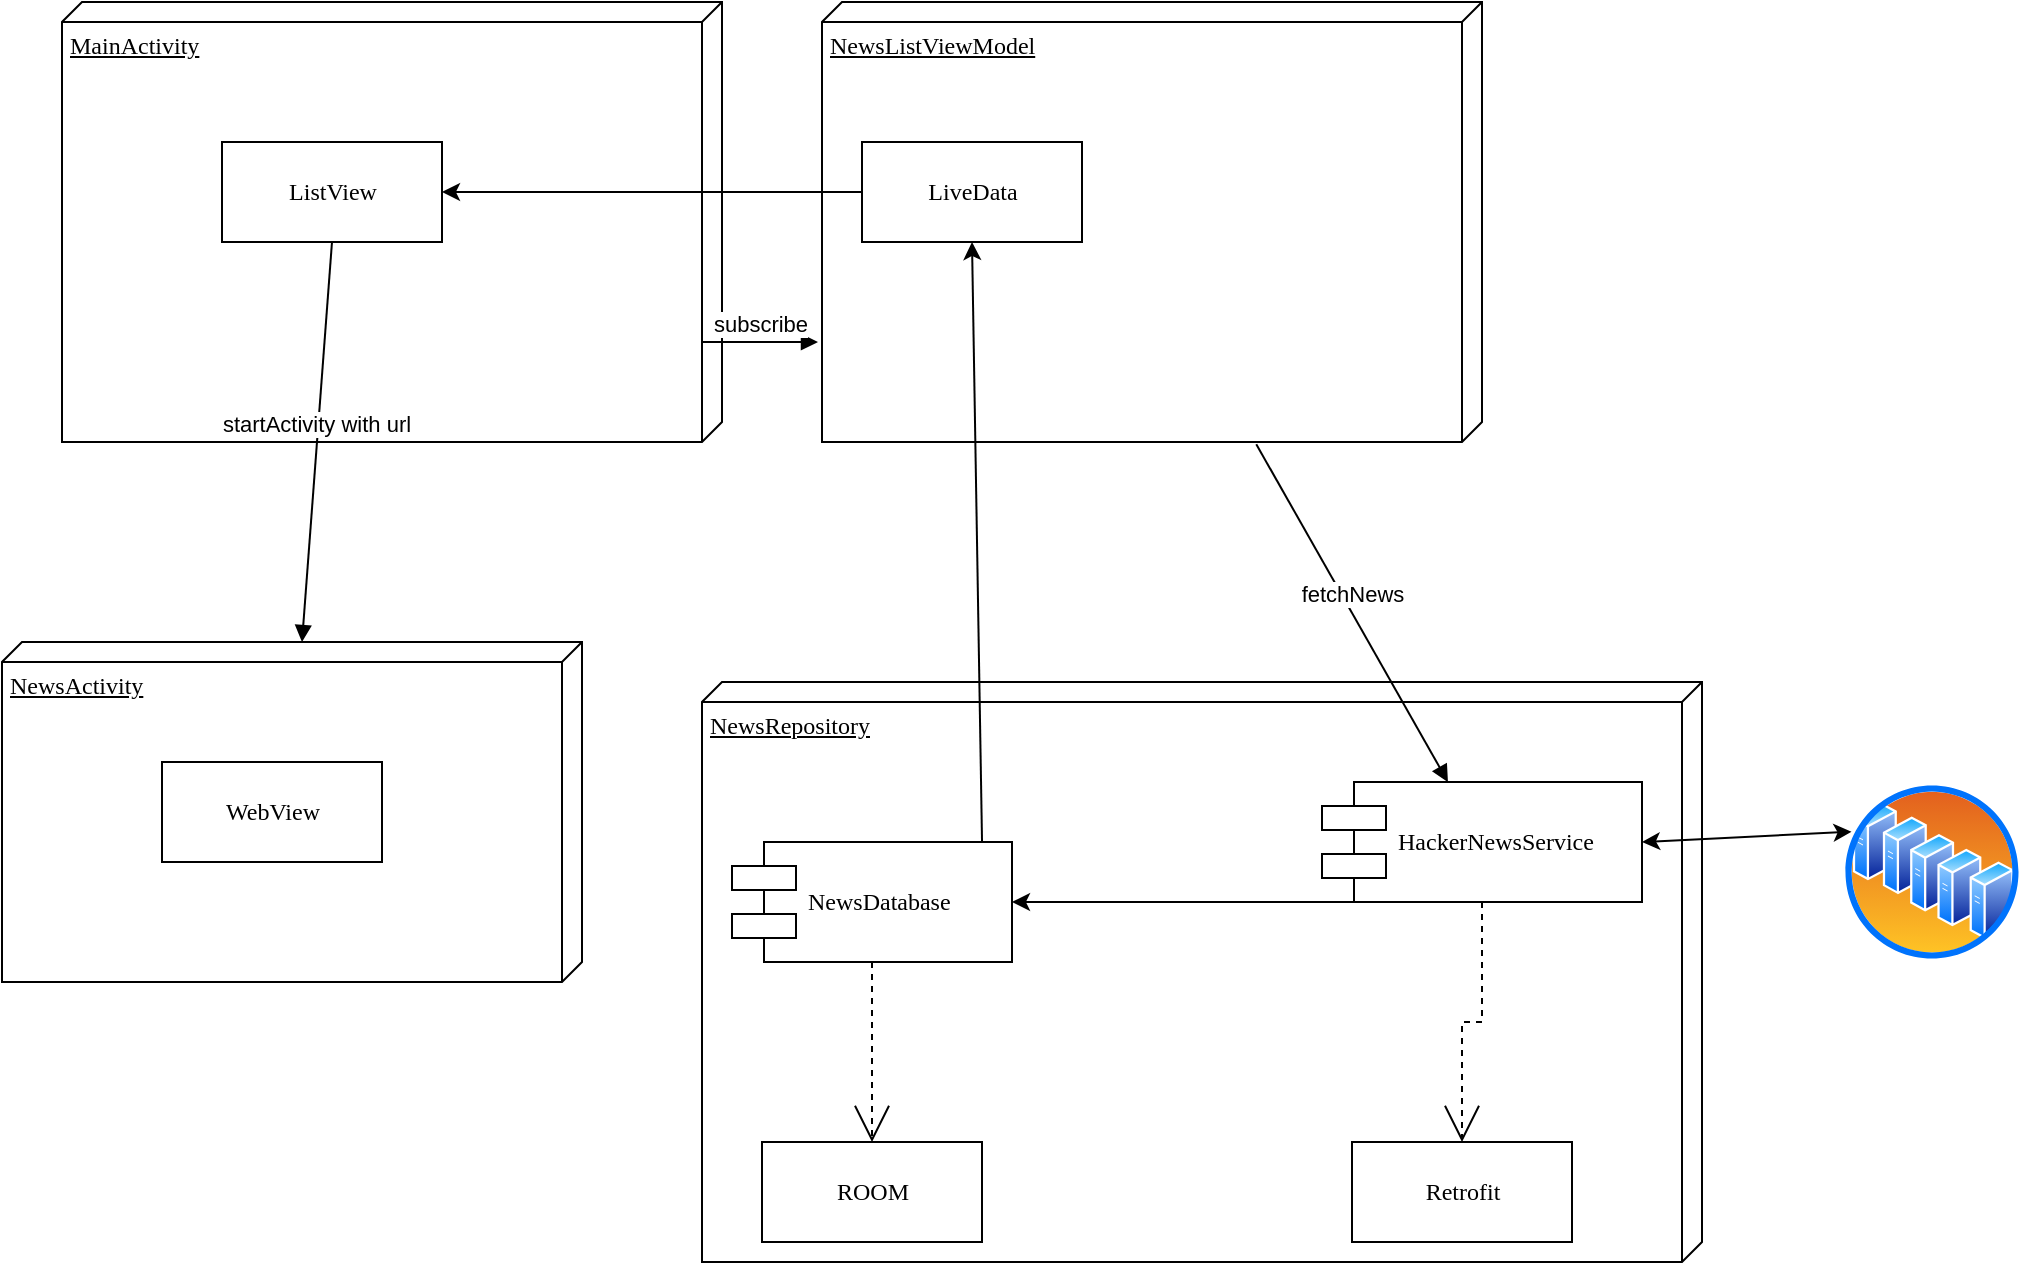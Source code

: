 <mxfile version="13.6.2" type="github">
  <diagram name="Page-1" id="5f0bae14-7c28-e335-631c-24af17079c00">
    <mxGraphModel dx="1186" dy="764" grid="1" gridSize="10" guides="1" tooltips="1" connect="1" arrows="1" fold="1" page="1" pageScale="1" pageWidth="1100" pageHeight="850" background="#ffffff" math="0" shadow="0">
      <root>
        <mxCell id="0" />
        <mxCell id="1" parent="0" />
        <mxCell id="39150e848f15840c-1" value="MainActivity" style="verticalAlign=top;align=left;spacingTop=8;spacingLeft=2;spacingRight=12;shape=cube;size=10;direction=south;fontStyle=4;html=1;rounded=0;shadow=0;comic=0;labelBackgroundColor=none;strokeWidth=1;fontFamily=Verdana;fontSize=12" parent="1" vertex="1">
          <mxGeometry x="50" y="70" width="330" height="220" as="geometry" />
        </mxCell>
        <mxCell id="39150e848f15840c-2" value="NewsListViewModel" style="verticalAlign=top;align=left;spacingTop=8;spacingLeft=2;spacingRight=12;shape=cube;size=10;direction=south;fontStyle=4;html=1;rounded=0;shadow=0;comic=0;labelBackgroundColor=none;strokeWidth=1;fontFamily=Verdana;fontSize=12" parent="1" vertex="1">
          <mxGeometry x="430" y="70" width="330" height="220" as="geometry" />
        </mxCell>
        <mxCell id="39150e848f15840c-3" value="NewsRepository" style="verticalAlign=top;align=left;spacingTop=8;spacingLeft=2;spacingRight=12;shape=cube;size=10;direction=south;fontStyle=4;html=1;rounded=0;shadow=0;comic=0;labelBackgroundColor=none;strokeWidth=1;fontFamily=Verdana;fontSize=12" parent="1" vertex="1">
          <mxGeometry x="370" y="410" width="500" height="290" as="geometry" />
        </mxCell>
        <mxCell id="39150e848f15840c-4" value="ListView" style="html=1;rounded=0;shadow=0;comic=0;labelBackgroundColor=none;strokeWidth=1;fontFamily=Verdana;fontSize=12;align=center;" parent="1" vertex="1">
          <mxGeometry x="130" y="140" width="110" height="50" as="geometry" />
        </mxCell>
        <mxCell id="39150e848f15840c-8" value="LiveData&lt;br&gt;" style="html=1;rounded=0;shadow=0;comic=0;labelBackgroundColor=none;strokeWidth=1;fontFamily=Verdana;fontSize=12;align=center;" parent="1" vertex="1">
          <mxGeometry x="450" y="140" width="110" height="50" as="geometry" />
        </mxCell>
        <mxCell id="39150e848f15840c-10" value="NewsDatabase&lt;br&gt;" style="shape=component;align=left;spacingLeft=36;rounded=0;shadow=0;comic=0;labelBackgroundColor=none;strokeWidth=1;fontFamily=Verdana;fontSize=12;html=1;" parent="1" vertex="1">
          <mxGeometry x="385" y="490" width="140" height="60" as="geometry" />
        </mxCell>
        <mxCell id="JW79nm86HifA4s67BdG7-1" value="HackerNewsService" style="shape=component;align=left;spacingLeft=36;rounded=0;shadow=0;comic=0;labelBackgroundColor=none;strokeWidth=1;fontFamily=Verdana;fontSize=12;html=1;" parent="1" vertex="1">
          <mxGeometry x="680" y="460" width="160" height="60" as="geometry" />
        </mxCell>
        <mxCell id="JW79nm86HifA4s67BdG7-2" value="" style="aspect=fixed;perimeter=ellipsePerimeter;html=1;align=center;shadow=0;dashed=0;spacingTop=3;image;image=img/lib/active_directory/server_farm.svg;" parent="1" vertex="1">
          <mxGeometry x="940" y="460" width="90" height="90" as="geometry" />
        </mxCell>
        <mxCell id="JW79nm86HifA4s67BdG7-6" value="ROOM" style="html=1;rounded=0;shadow=0;comic=0;labelBackgroundColor=none;strokeWidth=1;fontFamily=Verdana;fontSize=12;align=center;" parent="1" vertex="1">
          <mxGeometry x="400" y="640" width="110" height="50" as="geometry" />
        </mxCell>
        <mxCell id="JW79nm86HifA4s67BdG7-8" style="edgeStyle=orthogonalEdgeStyle;rounded=0;html=1;dashed=1;labelBackgroundColor=none;startArrow=none;startFill=0;startSize=8;endArrow=open;endFill=0;endSize=16;fontFamily=Verdana;fontSize=12;exitX=0.5;exitY=1;exitDx=0;exitDy=0;entryX=0.5;entryY=0;entryDx=0;entryDy=0;" parent="1" source="39150e848f15840c-10" target="JW79nm86HifA4s67BdG7-6" edge="1">
          <mxGeometry relative="1" as="geometry">
            <mxPoint x="450" y="620" as="sourcePoint" />
            <mxPoint x="490" y="620" as="targetPoint" />
          </mxGeometry>
        </mxCell>
        <mxCell id="JW79nm86HifA4s67BdG7-9" value="Retrofit" style="html=1;rounded=0;shadow=0;comic=0;labelBackgroundColor=none;strokeWidth=1;fontFamily=Verdana;fontSize=12;align=center;" parent="1" vertex="1">
          <mxGeometry x="695" y="640" width="110" height="50" as="geometry" />
        </mxCell>
        <mxCell id="JW79nm86HifA4s67BdG7-10" style="edgeStyle=orthogonalEdgeStyle;rounded=0;html=1;dashed=1;labelBackgroundColor=none;startArrow=none;startFill=0;startSize=8;endArrow=open;endFill=0;endSize=16;fontFamily=Verdana;fontSize=12;entryX=0.5;entryY=0;entryDx=0;entryDy=0;exitX=0.5;exitY=1;exitDx=0;exitDy=0;" parent="1" source="JW79nm86HifA4s67BdG7-1" target="JW79nm86HifA4s67BdG7-9" edge="1">
          <mxGeometry relative="1" as="geometry">
            <mxPoint x="735" y="580" as="sourcePoint" />
            <mxPoint x="770" y="620" as="targetPoint" />
          </mxGeometry>
        </mxCell>
        <mxCell id="JW79nm86HifA4s67BdG7-13" value="" style="endArrow=classic;html=1;entryX=1;entryY=0.25;entryDx=0;entryDy=0;exitX=0.25;exitY=1;exitDx=0;exitDy=0;" parent="1" source="JW79nm86HifA4s67BdG7-1" edge="1">
          <mxGeometry width="50" height="50" relative="1" as="geometry">
            <mxPoint x="649.573" y="570.236" as="sourcePoint" />
            <mxPoint x="525" y="520" as="targetPoint" />
          </mxGeometry>
        </mxCell>
        <mxCell id="JW79nm86HifA4s67BdG7-14" value="" style="endArrow=classic;startArrow=classic;html=1;entryX=0;entryY=0.25;entryDx=0;entryDy=0;" parent="1" target="JW79nm86HifA4s67BdG7-2" edge="1">
          <mxGeometry width="50" height="50" relative="1" as="geometry">
            <mxPoint x="840" y="490" as="sourcePoint" />
            <mxPoint x="890" y="440" as="targetPoint" />
          </mxGeometry>
        </mxCell>
        <mxCell id="JW79nm86HifA4s67BdG7-15" value="" style="endArrow=classic;html=1;entryX=0.5;entryY=1;entryDx=0;entryDy=0;exitX=0.893;exitY=0;exitDx=0;exitDy=0;exitPerimeter=0;" parent="1" source="39150e848f15840c-10" target="39150e848f15840c-8" edge="1">
          <mxGeometry width="50" height="50" relative="1" as="geometry">
            <mxPoint x="490" y="490" as="sourcePoint" />
            <mxPoint x="540" y="440" as="targetPoint" />
          </mxGeometry>
        </mxCell>
        <mxCell id="JW79nm86HifA4s67BdG7-16" value="" style="endArrow=classic;html=1;entryX=1;entryY=0.5;entryDx=0;entryDy=0;exitX=0;exitY=0.5;exitDx=0;exitDy=0;" parent="1" source="39150e848f15840c-8" target="39150e848f15840c-4" edge="1">
          <mxGeometry width="50" height="50" relative="1" as="geometry">
            <mxPoint x="520" y="390" as="sourcePoint" />
            <mxPoint x="570" y="340" as="targetPoint" />
          </mxGeometry>
        </mxCell>
        <mxCell id="JW79nm86HifA4s67BdG7-18" value="fetchNews" style="html=1;verticalAlign=bottom;endArrow=block;exitX=1.005;exitY=0.342;exitDx=0;exitDy=0;exitPerimeter=0;" parent="1" source="39150e848f15840c-2" target="JW79nm86HifA4s67BdG7-1" edge="1">
          <mxGeometry width="80" relative="1" as="geometry">
            <mxPoint x="510" y="360" as="sourcePoint" />
            <mxPoint x="590" y="360" as="targetPoint" />
          </mxGeometry>
        </mxCell>
        <mxCell id="JW79nm86HifA4s67BdG7-19" value="subscribe" style="html=1;verticalAlign=bottom;endArrow=block;exitX=0.773;exitY=0.03;exitDx=0;exitDy=0;exitPerimeter=0;" parent="1" source="39150e848f15840c-1" edge="1">
          <mxGeometry width="80" relative="1" as="geometry">
            <mxPoint x="240" y="179.5" as="sourcePoint" />
            <mxPoint x="428" y="240" as="targetPoint" />
            <Array as="points">
              <mxPoint x="400" y="240" />
            </Array>
          </mxGeometry>
        </mxCell>
        <mxCell id="ATP5K8APqY4l-0aIHmv--1" value="NewsActivity" style="verticalAlign=top;align=left;spacingTop=8;spacingLeft=2;spacingRight=12;shape=cube;size=10;direction=south;fontStyle=4;html=1;rounded=0;shadow=0;comic=0;labelBackgroundColor=none;strokeWidth=1;fontFamily=Verdana;fontSize=12" vertex="1" parent="1">
          <mxGeometry x="20" y="390" width="290" height="170" as="geometry" />
        </mxCell>
        <mxCell id="ATP5K8APqY4l-0aIHmv--2" value="WebView" style="html=1;rounded=0;shadow=0;comic=0;labelBackgroundColor=none;strokeWidth=1;fontFamily=Verdana;fontSize=12;align=center;" vertex="1" parent="1">
          <mxGeometry x="100" y="450" width="110" height="50" as="geometry" />
        </mxCell>
        <mxCell id="ATP5K8APqY4l-0aIHmv--3" value="startActivity with url" style="html=1;verticalAlign=bottom;endArrow=block;exitX=0.5;exitY=1;exitDx=0;exitDy=0;entryX=0;entryY=0;entryDx=0;entryDy=140;entryPerimeter=0;" edge="1" parent="1" source="39150e848f15840c-4" target="ATP5K8APqY4l-0aIHmv--1">
          <mxGeometry width="80" relative="1" as="geometry">
            <mxPoint x="410" y="380" as="sourcePoint" />
            <mxPoint x="490" y="380" as="targetPoint" />
          </mxGeometry>
        </mxCell>
      </root>
    </mxGraphModel>
  </diagram>
</mxfile>
